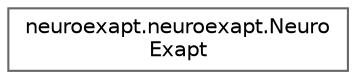 digraph "Graphical Class Hierarchy"
{
 // LATEX_PDF_SIZE
  bgcolor="transparent";
  edge [fontname=Helvetica,fontsize=10,labelfontname=Helvetica,labelfontsize=10];
  node [fontname=Helvetica,fontsize=10,shape=box,height=0.2,width=0.4];
  rankdir="LR";
  Node0 [id="Node000000",label="neuroexapt.neuroexapt.Neuro\lExapt",height=0.2,width=0.4,color="grey40", fillcolor="white", style="filled",URL="$classneuroexapt_1_1neuroexapt_1_1NeuroExapt.html",tooltip=" "];
}
